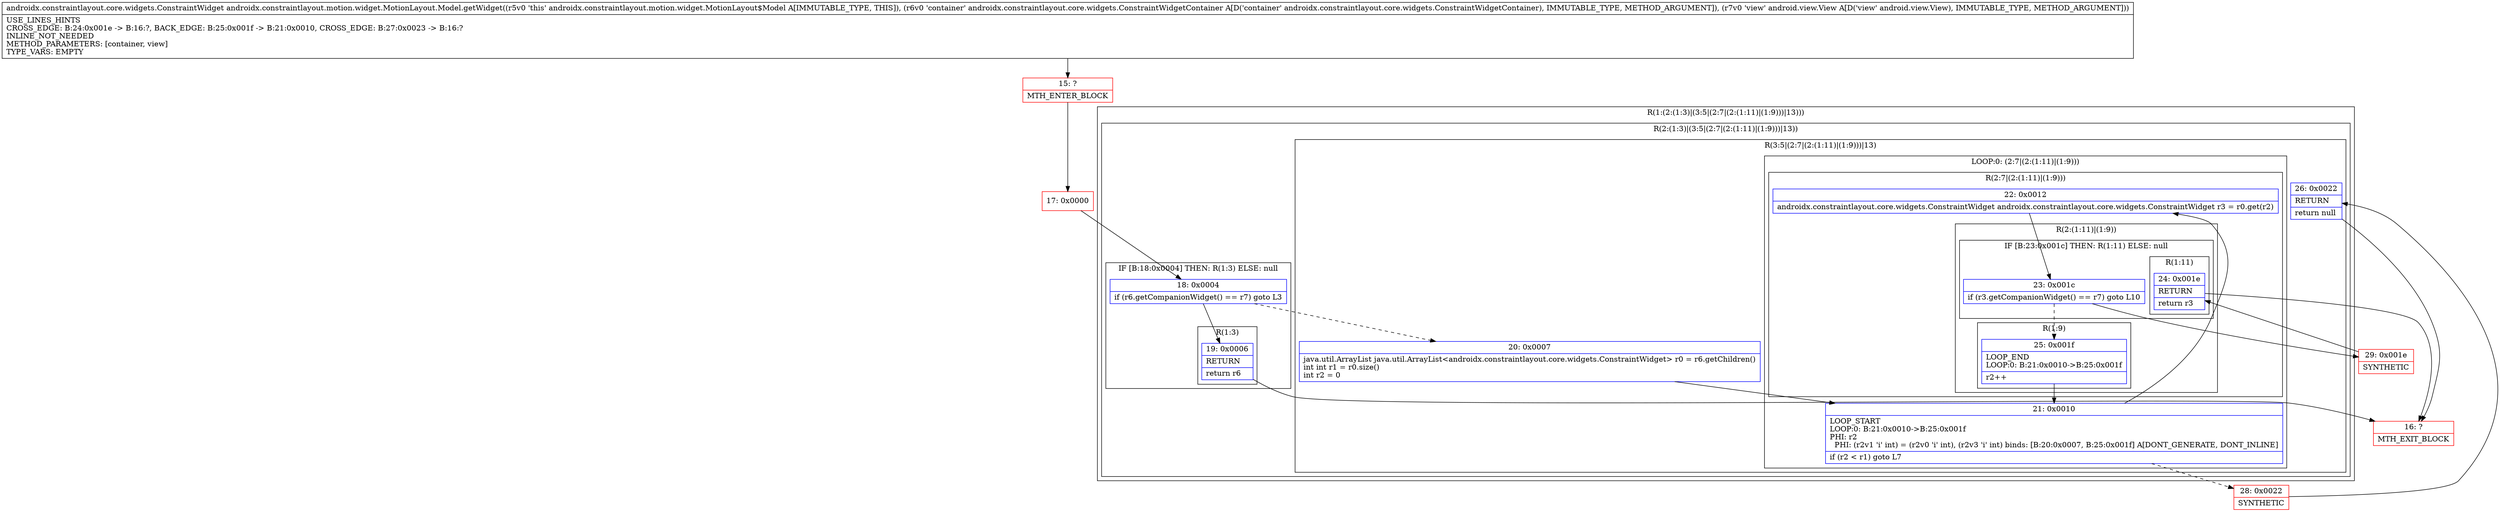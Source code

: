 digraph "CFG forandroidx.constraintlayout.motion.widget.MotionLayout.Model.getWidget(Landroidx\/constraintlayout\/core\/widgets\/ConstraintWidgetContainer;Landroid\/view\/View;)Landroidx\/constraintlayout\/core\/widgets\/ConstraintWidget;" {
subgraph cluster_Region_676078446 {
label = "R(1:(2:(1:3)|(3:5|(2:7|(2:(1:11)|(1:9)))|13)))";
node [shape=record,color=blue];
subgraph cluster_Region_1969514977 {
label = "R(2:(1:3)|(3:5|(2:7|(2:(1:11)|(1:9)))|13))";
node [shape=record,color=blue];
subgraph cluster_IfRegion_330750540 {
label = "IF [B:18:0x0004] THEN: R(1:3) ELSE: null";
node [shape=record,color=blue];
Node_18 [shape=record,label="{18\:\ 0x0004|if (r6.getCompanionWidget() == r7) goto L3\l}"];
subgraph cluster_Region_1030176304 {
label = "R(1:3)";
node [shape=record,color=blue];
Node_19 [shape=record,label="{19\:\ 0x0006|RETURN\l|return r6\l}"];
}
}
subgraph cluster_Region_684227175 {
label = "R(3:5|(2:7|(2:(1:11)|(1:9)))|13)";
node [shape=record,color=blue];
Node_20 [shape=record,label="{20\:\ 0x0007|java.util.ArrayList java.util.ArrayList\<androidx.constraintlayout.core.widgets.ConstraintWidget\> r0 = r6.getChildren()\lint int r1 = r0.size()\lint r2 = 0\l}"];
subgraph cluster_LoopRegion_1996297211 {
label = "LOOP:0: (2:7|(2:(1:11)|(1:9)))";
node [shape=record,color=blue];
Node_21 [shape=record,label="{21\:\ 0x0010|LOOP_START\lLOOP:0: B:21:0x0010\-\>B:25:0x001f\lPHI: r2 \l  PHI: (r2v1 'i' int) = (r2v0 'i' int), (r2v3 'i' int) binds: [B:20:0x0007, B:25:0x001f] A[DONT_GENERATE, DONT_INLINE]\l|if (r2 \< r1) goto L7\l}"];
subgraph cluster_Region_1493136703 {
label = "R(2:7|(2:(1:11)|(1:9)))";
node [shape=record,color=blue];
Node_22 [shape=record,label="{22\:\ 0x0012|androidx.constraintlayout.core.widgets.ConstraintWidget androidx.constraintlayout.core.widgets.ConstraintWidget r3 = r0.get(r2)\l}"];
subgraph cluster_Region_1954098593 {
label = "R(2:(1:11)|(1:9))";
node [shape=record,color=blue];
subgraph cluster_IfRegion_511053187 {
label = "IF [B:23:0x001c] THEN: R(1:11) ELSE: null";
node [shape=record,color=blue];
Node_23 [shape=record,label="{23\:\ 0x001c|if (r3.getCompanionWidget() == r7) goto L10\l}"];
subgraph cluster_Region_1032050175 {
label = "R(1:11)";
node [shape=record,color=blue];
Node_24 [shape=record,label="{24\:\ 0x001e|RETURN\l|return r3\l}"];
}
}
subgraph cluster_Region_1963350534 {
label = "R(1:9)";
node [shape=record,color=blue];
Node_25 [shape=record,label="{25\:\ 0x001f|LOOP_END\lLOOP:0: B:21:0x0010\-\>B:25:0x001f\l|r2++\l}"];
}
}
}
}
Node_26 [shape=record,label="{26\:\ 0x0022|RETURN\l|return null\l}"];
}
}
}
Node_15 [shape=record,color=red,label="{15\:\ ?|MTH_ENTER_BLOCK\l}"];
Node_17 [shape=record,color=red,label="{17\:\ 0x0000}"];
Node_16 [shape=record,color=red,label="{16\:\ ?|MTH_EXIT_BLOCK\l}"];
Node_29 [shape=record,color=red,label="{29\:\ 0x001e|SYNTHETIC\l}"];
Node_28 [shape=record,color=red,label="{28\:\ 0x0022|SYNTHETIC\l}"];
MethodNode[shape=record,label="{androidx.constraintlayout.core.widgets.ConstraintWidget androidx.constraintlayout.motion.widget.MotionLayout.Model.getWidget((r5v0 'this' androidx.constraintlayout.motion.widget.MotionLayout$Model A[IMMUTABLE_TYPE, THIS]), (r6v0 'container' androidx.constraintlayout.core.widgets.ConstraintWidgetContainer A[D('container' androidx.constraintlayout.core.widgets.ConstraintWidgetContainer), IMMUTABLE_TYPE, METHOD_ARGUMENT]), (r7v0 'view' android.view.View A[D('view' android.view.View), IMMUTABLE_TYPE, METHOD_ARGUMENT]))  | USE_LINES_HINTS\lCROSS_EDGE: B:24:0x001e \-\> B:16:?, BACK_EDGE: B:25:0x001f \-\> B:21:0x0010, CROSS_EDGE: B:27:0x0023 \-\> B:16:?\lINLINE_NOT_NEEDED\lMETHOD_PARAMETERS: [container, view]\lTYPE_VARS: EMPTY\l}"];
MethodNode -> Node_15;Node_18 -> Node_19;
Node_18 -> Node_20[style=dashed];
Node_19 -> Node_16;
Node_20 -> Node_21;
Node_21 -> Node_22;
Node_21 -> Node_28[style=dashed];
Node_22 -> Node_23;
Node_23 -> Node_25[style=dashed];
Node_23 -> Node_29;
Node_24 -> Node_16;
Node_25 -> Node_21;
Node_26 -> Node_16;
Node_15 -> Node_17;
Node_17 -> Node_18;
Node_29 -> Node_24;
Node_28 -> Node_26;
}

